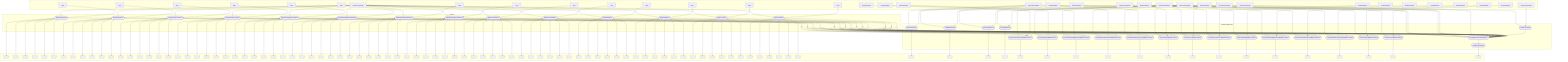 flowchart TB
    subgraph " "
    v0["Channel.fromPath"]
    v1["Channel.fromPath"]
    v2["Channel.fromPath"]
    v3["Channel.fromPath"]
    v4["Channel.fromPath"]
    v5["Channel.fromPath"]
    v6["Channel.fromPath"]
    v7["Channel.fromPath"]
    v8["strict"]
    v16["strict"]
    v24["strict"]
    v32["strict"]
    v40["strict"]
    v48["strict"]
    v56["strict"]
    v64["strict"]
    v72["strict"]
    v80["strict"]
    v88["strict"]
    v96["strict"]
    v104["strict"]
    v112["strict"]
    v157["predictorName"]
    v160["predictorName"]
    v163["predictorName"]
    v166["predictorName"]
    v169["predictorName"]
    v172["predictorName"]
    v175["predictorName"]
    v178["predictorName"]
    v181["predictorName"]
    v184["predictorName"]
    v187["predictorName"]
    v190["predictorName"]
    v193["predictorName"]
    v196["predictorName"]
    end
    subgraph predict
    v9([alignIdentityFree])
    v17([alignIdentityStrict])
    v25([alignCoincidencesFree])
    v33([alignCoincidencesStrict])
    v41([alignSimilarityBlosum62Free])
    v49([alignSimilarityBlosum62Strict])
    v57([alignSimilarityPam250Free])
    v65([alignSimilarityPam250Strict])
    v73([alignGonnet92Free])
    v81([alignGonnet92Strict])
    v89([alignGlobalFree])
    v97([alignGlobalStrict])
    v105([alignLocalFree])
    v113([alignLocalStrict])
    v120(( ))
    v122(( ))
    v124(( ))
    v126(( ))
    v128(( ))
    v130(( ))
    v132(( ))
    v134(( ))
    v136(( ))
    v138(( ))
    v140(( ))
    v142(( ))
    v144(( ))
    v146(( ))
    end
    subgraph " "
    v10[" "]
    v11[" "]
    v12[" "]
    v13[" "]
    v14[" "]
    v15[" "]
    v18[" "]
    v19[" "]
    v20[" "]
    v21[" "]
    v22[" "]
    v23[" "]
    v26[" "]
    v27[" "]
    v28[" "]
    v29[" "]
    v30[" "]
    v31[" "]
    v34[" "]
    v35[" "]
    v36[" "]
    v37[" "]
    v38[" "]
    v39[" "]
    v42[" "]
    v43[" "]
    v44[" "]
    v45[" "]
    v46[" "]
    v47[" "]
    v50[" "]
    v51[" "]
    v52[" "]
    v53[" "]
    v54[" "]
    v55[" "]
    v58[" "]
    v59[" "]
    v60[" "]
    v61[" "]
    v62[" "]
    v63[" "]
    v66[" "]
    v67[" "]
    v68[" "]
    v69[" "]
    v70[" "]
    v71[" "]
    v74[" "]
    v75[" "]
    v76[" "]
    v77[" "]
    v78[" "]
    v79[" "]
    v82[" "]
    v83[" "]
    v84[" "]
    v85[" "]
    v86[" "]
    v87[" "]
    v90[" "]
    v91[" "]
    v92[" "]
    v93[" "]
    v94[" "]
    v95[" "]
    v98[" "]
    v99[" "]
    v100[" "]
    v101[" "]
    v102[" "]
    v103[" "]
    v106[" "]
    v107[" "]
    v108[" "]
    v109[" "]
    v110[" "]
    v111[" "]
    v114[" "]
    v115[" "]
    v116[" "]
    v117[" "]
    v118[" "]
    v119[" "]
    v150[" "]
    v152[" "]
    v154[" "]
    v156[" "]
    v159[" "]
    v162[" "]
    v165[" "]
    v168[" "]
    v171[" "]
    v174[" "]
    v177[" "]
    v180[" "]
    v183[" "]
    v186[" "]
    v189[" "]
    v192[" "]
    v195[" "]
    v198[" "]
    v201[" "]
    end
    subgraph evaluateAlignments
    v148([sortMuscleFasta])
    v149([sortClustalFasta])
    v151([sortMAFFTFasta])
    v153([sortTCoffeeFasta])
    v155([sortKAlignFasta])
    v158([computeCoincidencesBaliScoreFree])
    v161([computeIdentityBaliScoreFree])
    v164([computeSimilarityBlosum62BaliScoreFree])
    v167([computeSimilarityPam250BaliScoreFree])
    v170([computeSimilarityGonnet92BaliScoreFree])
    v173([computeGlobalBaliScoreFree])
    v176([computeLocalBaliScoreFree])
    v179([computeCoincidencesBaliScoreStrict])
    v182([computeIdentityBaliScoreStrict])
    v185([computeSimilarityBlosum62BaliScoreStrict])
    v188([computeSimilarityPam250BaliScoreStrict])
    v191([computeSimilarityGonnet92BaliScoreStrict])
    v194([computeGlobalBaliScoreStrict])
    v197([computeLocalBaliScoreStrict])
    v199([computeMumsaOverlapScore])
    v200([plotMumsaOverlap])
    end
    v0 --> v9
    v0 --> v17
    v0 --> v25
    v0 --> v33
    v0 --> v41
    v0 --> v49
    v0 --> v57
    v0 --> v65
    v0 --> v73
    v0 --> v81
    v0 --> v89
    v0 --> v97
    v0 --> v105
    v0 --> v113
    v1 --> v148
    v1 --> v149
    v1 --> v151
    v1 --> v153
    v1 --> v155
    v1 --> v199
    v2 --> v158
    v2 --> v161
    v2 --> v164
    v2 --> v167
    v2 --> v170
    v2 --> v173
    v2 --> v176
    v2 --> v179
    v2 --> v182
    v2 --> v185
    v2 --> v188
    v2 --> v191
    v2 --> v194
    v2 --> v197
    v3 --> v149
    v3 --> v199
    v4 --> v155
    v4 --> v199
    v5 --> v151
    v5 --> v199
    v6 --> v148
    v7 --> v153
    v7 --> v199
    v8 --> v9
    v9 --> v15
    v9 --> v14
    v9 --> v13
    v9 --> v12
    v9 --> v11
    v9 --> v10
    v9 --> v124
    v16 --> v17
    v17 --> v23
    v17 --> v22
    v17 --> v21
    v17 --> v20
    v17 --> v19
    v17 --> v18
    v17 --> v126
    v24 --> v25
    v25 --> v31
    v25 --> v30
    v25 --> v29
    v25 --> v28
    v25 --> v27
    v25 --> v26
    v25 --> v120
    v32 --> v33
    v33 --> v39
    v33 --> v38
    v33 --> v37
    v33 --> v36
    v33 --> v35
    v33 --> v34
    v33 --> v122
    v40 --> v41
    v41 --> v47
    v41 --> v46
    v41 --> v45
    v41 --> v44
    v41 --> v43
    v41 --> v42
    v41 --> v128
    v48 --> v49
    v49 --> v55
    v49 --> v54
    v49 --> v53
    v49 --> v52
    v49 --> v51
    v49 --> v50
    v49 --> v130
    v56 --> v57
    v57 --> v63
    v57 --> v62
    v57 --> v61
    v57 --> v60
    v57 --> v59
    v57 --> v58
    v57 --> v132
    v64 --> v65
    v65 --> v71
    v65 --> v70
    v65 --> v69
    v65 --> v68
    v65 --> v67
    v65 --> v66
    v65 --> v134
    v72 --> v73
    v73 --> v79
    v73 --> v78
    v73 --> v77
    v73 --> v76
    v73 --> v75
    v73 --> v74
    v73 --> v136
    v80 --> v81
    v81 --> v87
    v81 --> v86
    v81 --> v85
    v81 --> v84
    v81 --> v83
    v81 --> v82
    v81 --> v138
    v88 --> v89
    v89 --> v95
    v89 --> v94
    v89 --> v93
    v89 --> v92
    v89 --> v91
    v89 --> v90
    v89 --> v140
    v96 --> v97
    v97 --> v103
    v97 --> v102
    v97 --> v101
    v97 --> v100
    v97 --> v99
    v97 --> v98
    v97 --> v142
    v104 --> v105
    v105 --> v111
    v105 --> v110
    v105 --> v109
    v105 --> v108
    v105 --> v107
    v105 --> v106
    v105 --> v144
    v112 --> v113
    v113 --> v119
    v113 --> v118
    v113 --> v117
    v113 --> v116
    v113 --> v115
    v113 --> v114
    v113 --> v146
    v148 --> v199
    v149 --> v150
    v151 --> v152
    v153 --> v154
    v155 --> v156
    v157 --> v158
    v120 --> v158
    v158 --> v159
    v160 --> v161
    v124 --> v161
    v161 --> v162
    v163 --> v164
    v128 --> v164
    v164 --> v165
    v166 --> v167
    v132 --> v167
    v167 --> v168
    v169 --> v170
    v136 --> v170
    v170 --> v171
    v172 --> v173
    v140 --> v173
    v173 --> v174
    v175 --> v176
    v144 --> v176
    v176 --> v177
    v178 --> v179
    v122 --> v179
    v179 --> v180
    v181 --> v182
    v126 --> v182
    v182 --> v183
    v184 --> v185
    v130 --> v185
    v185 --> v186
    v187 --> v188
    v134 --> v188
    v188 --> v189
    v190 --> v191
    v138 --> v191
    v191 --> v192
    v193 --> v194
    v142 --> v194
    v194 --> v195
    v196 --> v197
    v146 --> v197
    v197 --> v198
    v120 --> v199
    v122 --> v199
    v124 --> v199
    v126 --> v199
    v128 --> v199
    v130 --> v199
    v132 --> v199
    v134 --> v199
    v136 --> v199
    v138 --> v199
    v140 --> v199
    v142 --> v199
    v144 --> v199
    v146 --> v199
    v199 --> v200
    v200 --> v201